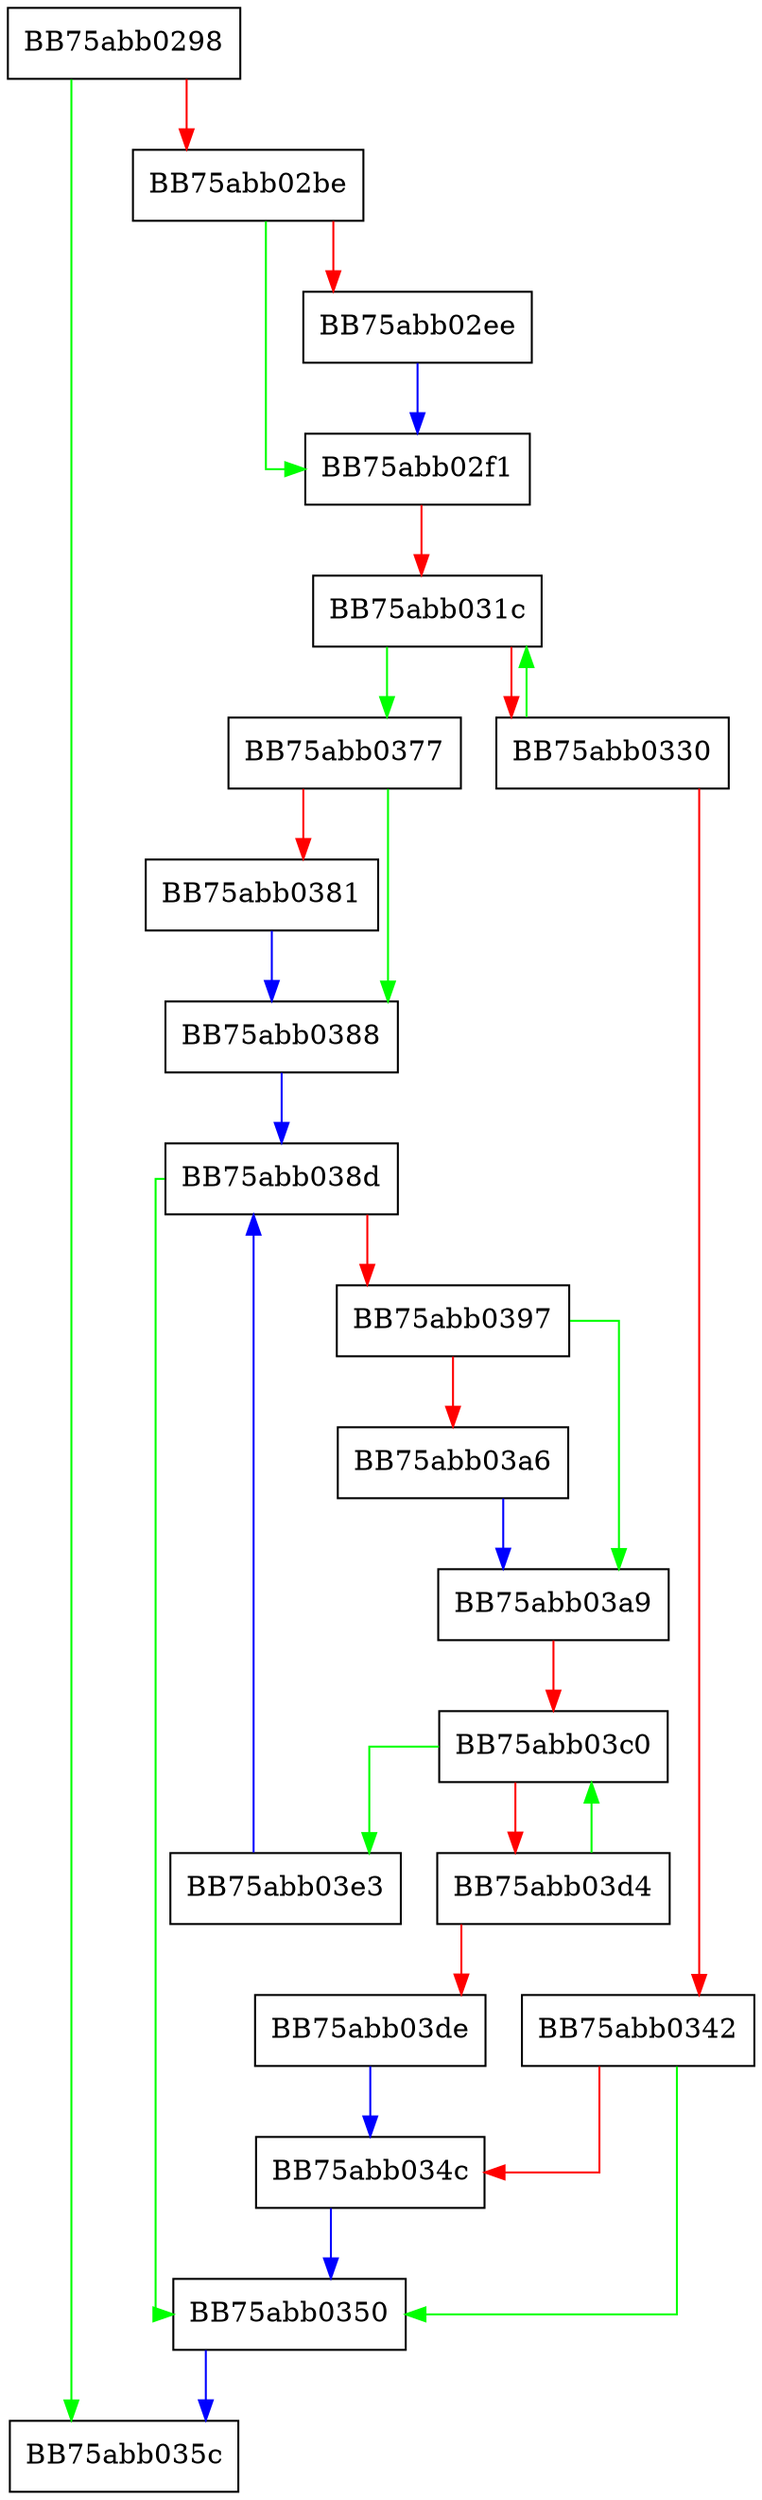 digraph _Unchecked_erase {
  node [shape="box"];
  graph [splines=ortho];
  BB75abb0298 -> BB75abb035c [color="green"];
  BB75abb0298 -> BB75abb02be [color="red"];
  BB75abb02be -> BB75abb02f1 [color="green"];
  BB75abb02be -> BB75abb02ee [color="red"];
  BB75abb02ee -> BB75abb02f1 [color="blue"];
  BB75abb02f1 -> BB75abb031c [color="red"];
  BB75abb031c -> BB75abb0377 [color="green"];
  BB75abb031c -> BB75abb0330 [color="red"];
  BB75abb0330 -> BB75abb031c [color="green"];
  BB75abb0330 -> BB75abb0342 [color="red"];
  BB75abb0342 -> BB75abb0350 [color="green"];
  BB75abb0342 -> BB75abb034c [color="red"];
  BB75abb034c -> BB75abb0350 [color="blue"];
  BB75abb0350 -> BB75abb035c [color="blue"];
  BB75abb0377 -> BB75abb0388 [color="green"];
  BB75abb0377 -> BB75abb0381 [color="red"];
  BB75abb0381 -> BB75abb0388 [color="blue"];
  BB75abb0388 -> BB75abb038d [color="blue"];
  BB75abb038d -> BB75abb0350 [color="green"];
  BB75abb038d -> BB75abb0397 [color="red"];
  BB75abb0397 -> BB75abb03a9 [color="green"];
  BB75abb0397 -> BB75abb03a6 [color="red"];
  BB75abb03a6 -> BB75abb03a9 [color="blue"];
  BB75abb03a9 -> BB75abb03c0 [color="red"];
  BB75abb03c0 -> BB75abb03e3 [color="green"];
  BB75abb03c0 -> BB75abb03d4 [color="red"];
  BB75abb03d4 -> BB75abb03c0 [color="green"];
  BB75abb03d4 -> BB75abb03de [color="red"];
  BB75abb03de -> BB75abb034c [color="blue"];
  BB75abb03e3 -> BB75abb038d [color="blue"];
}